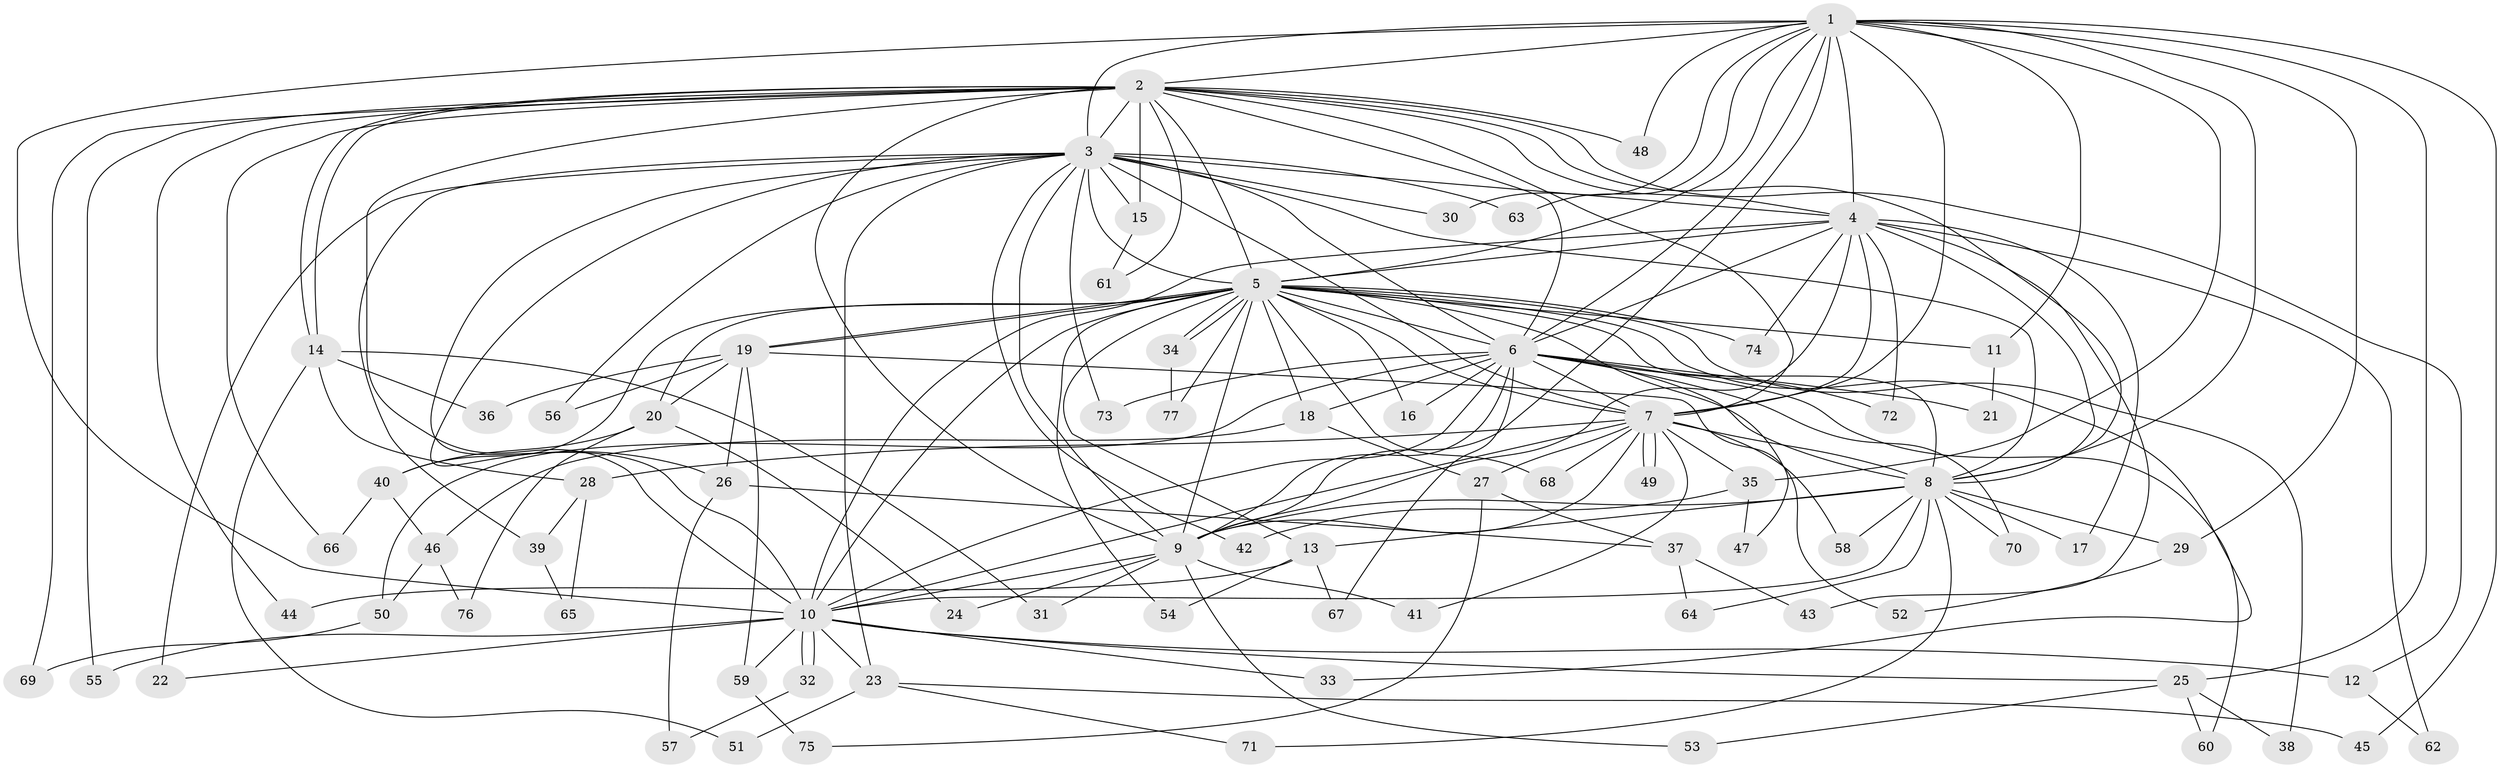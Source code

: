 // Generated by graph-tools (version 1.1) at 2025/13/03/09/25 04:13:48]
// undirected, 77 vertices, 179 edges
graph export_dot {
graph [start="1"]
  node [color=gray90,style=filled];
  1;
  2;
  3;
  4;
  5;
  6;
  7;
  8;
  9;
  10;
  11;
  12;
  13;
  14;
  15;
  16;
  17;
  18;
  19;
  20;
  21;
  22;
  23;
  24;
  25;
  26;
  27;
  28;
  29;
  30;
  31;
  32;
  33;
  34;
  35;
  36;
  37;
  38;
  39;
  40;
  41;
  42;
  43;
  44;
  45;
  46;
  47;
  48;
  49;
  50;
  51;
  52;
  53;
  54;
  55;
  56;
  57;
  58;
  59;
  60;
  61;
  62;
  63;
  64;
  65;
  66;
  67;
  68;
  69;
  70;
  71;
  72;
  73;
  74;
  75;
  76;
  77;
  1 -- 2;
  1 -- 3;
  1 -- 4;
  1 -- 5;
  1 -- 6;
  1 -- 7;
  1 -- 8;
  1 -- 9;
  1 -- 10;
  1 -- 11;
  1 -- 25;
  1 -- 29;
  1 -- 30;
  1 -- 35;
  1 -- 45;
  1 -- 48;
  1 -- 63;
  2 -- 3;
  2 -- 4;
  2 -- 5;
  2 -- 6;
  2 -- 7;
  2 -- 8;
  2 -- 9;
  2 -- 10;
  2 -- 12;
  2 -- 14;
  2 -- 14;
  2 -- 15;
  2 -- 44;
  2 -- 48;
  2 -- 55;
  2 -- 61;
  2 -- 66;
  2 -- 69;
  3 -- 4;
  3 -- 5;
  3 -- 6;
  3 -- 7;
  3 -- 8;
  3 -- 9;
  3 -- 10;
  3 -- 15;
  3 -- 22;
  3 -- 23;
  3 -- 26;
  3 -- 30;
  3 -- 39;
  3 -- 42;
  3 -- 56;
  3 -- 63;
  3 -- 73;
  4 -- 5;
  4 -- 6;
  4 -- 7;
  4 -- 8;
  4 -- 9;
  4 -- 10;
  4 -- 17;
  4 -- 43;
  4 -- 62;
  4 -- 72;
  4 -- 74;
  5 -- 6;
  5 -- 7;
  5 -- 8;
  5 -- 9;
  5 -- 10;
  5 -- 11;
  5 -- 13;
  5 -- 16;
  5 -- 18;
  5 -- 19;
  5 -- 19;
  5 -- 20;
  5 -- 33;
  5 -- 34;
  5 -- 34;
  5 -- 38;
  5 -- 40;
  5 -- 47;
  5 -- 54;
  5 -- 68;
  5 -- 74;
  5 -- 77;
  6 -- 7;
  6 -- 8;
  6 -- 9;
  6 -- 10;
  6 -- 16;
  6 -- 18;
  6 -- 21;
  6 -- 50;
  6 -- 60;
  6 -- 67;
  6 -- 70;
  6 -- 72;
  6 -- 73;
  7 -- 8;
  7 -- 9;
  7 -- 10;
  7 -- 27;
  7 -- 28;
  7 -- 35;
  7 -- 41;
  7 -- 49;
  7 -- 49;
  7 -- 58;
  7 -- 68;
  8 -- 9;
  8 -- 10;
  8 -- 13;
  8 -- 17;
  8 -- 29;
  8 -- 58;
  8 -- 64;
  8 -- 70;
  8 -- 71;
  9 -- 10;
  9 -- 24;
  9 -- 31;
  9 -- 41;
  9 -- 53;
  10 -- 12;
  10 -- 22;
  10 -- 23;
  10 -- 25;
  10 -- 32;
  10 -- 32;
  10 -- 33;
  10 -- 55;
  10 -- 59;
  11 -- 21;
  12 -- 62;
  13 -- 44;
  13 -- 54;
  13 -- 67;
  14 -- 28;
  14 -- 31;
  14 -- 36;
  14 -- 51;
  15 -- 61;
  18 -- 27;
  18 -- 46;
  19 -- 20;
  19 -- 26;
  19 -- 36;
  19 -- 52;
  19 -- 56;
  19 -- 59;
  20 -- 24;
  20 -- 40;
  20 -- 76;
  23 -- 45;
  23 -- 51;
  23 -- 71;
  25 -- 38;
  25 -- 53;
  25 -- 60;
  26 -- 37;
  26 -- 57;
  27 -- 37;
  27 -- 75;
  28 -- 39;
  28 -- 65;
  29 -- 52;
  32 -- 57;
  34 -- 77;
  35 -- 42;
  35 -- 47;
  37 -- 43;
  37 -- 64;
  39 -- 65;
  40 -- 46;
  40 -- 66;
  46 -- 50;
  46 -- 76;
  50 -- 69;
  59 -- 75;
}
